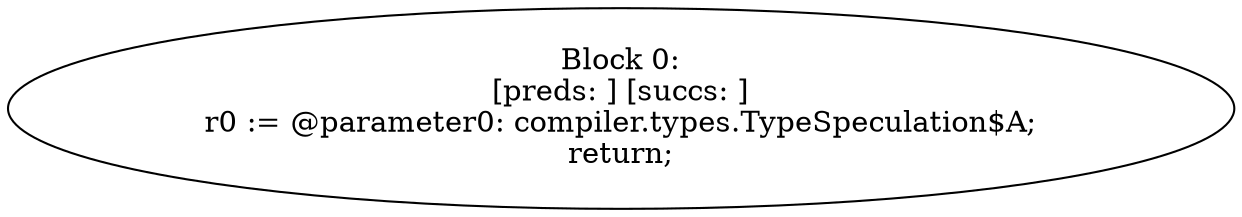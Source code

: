 digraph "unitGraph" {
    "Block 0:
[preds: ] [succs: ]
r0 := @parameter0: compiler.types.TypeSpeculation$A;
return;
"
}

